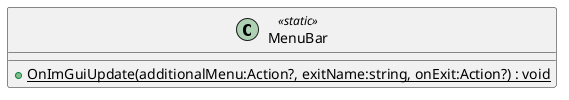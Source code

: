 @startuml
class MenuBar <<static>> {
    + {static} OnImGuiUpdate(additionalMenu:Action?, exitName:string, onExit:Action?) : void
}
@enduml
